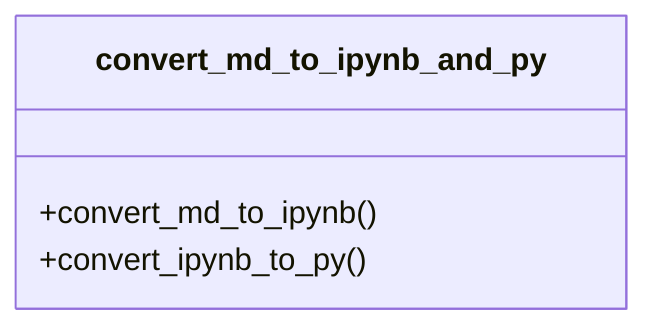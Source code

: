 classDiagram
class convert_md_to_ipynb_and_py {
    +convert_md_to_ipynb()
    +convert_ipynb_to_py()
}